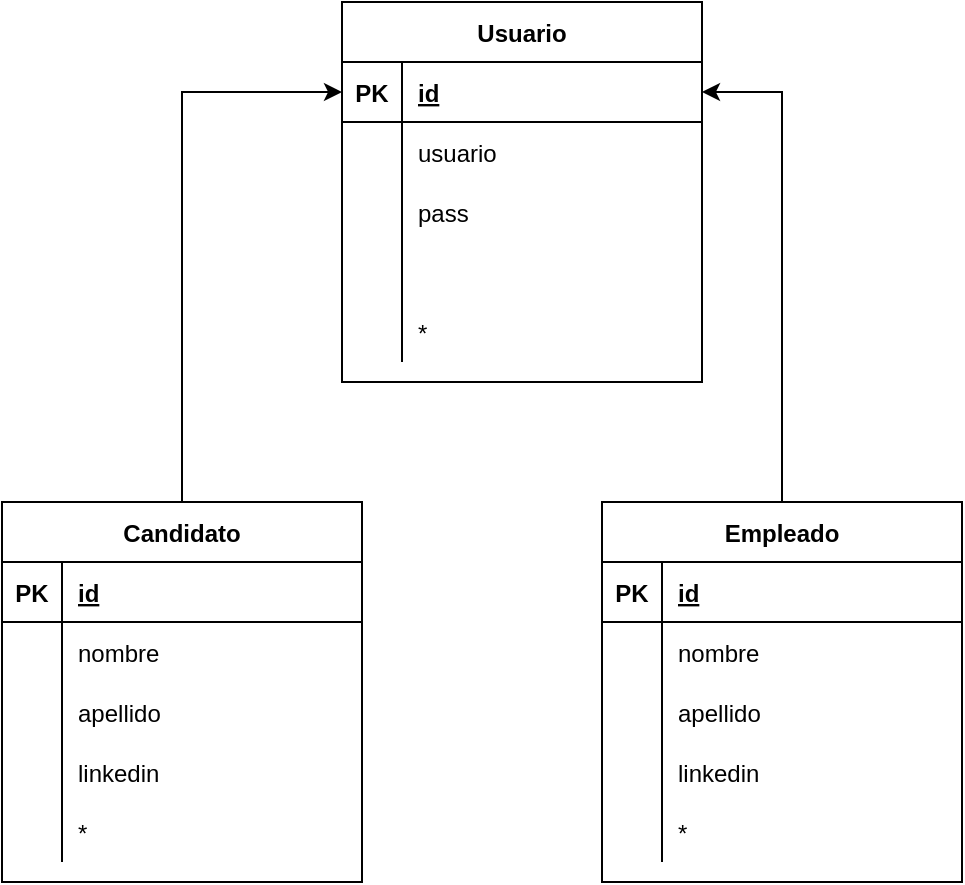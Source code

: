 <mxfile version="15.9.4" type="github">
  <diagram id="rzBmN60TZfyF7qIyzRY4" name="Page-1">
    <mxGraphModel dx="659" dy="381" grid="1" gridSize="10" guides="1" tooltips="1" connect="1" arrows="1" fold="1" page="1" pageScale="1" pageWidth="850" pageHeight="1100" math="0" shadow="0">
      <root>
        <mxCell id="0" />
        <mxCell id="1" parent="0" />
        <mxCell id="EAhCMrBc5kgfj_fnzDdY-55" style="edgeStyle=orthogonalEdgeStyle;rounded=0;orthogonalLoop=1;jettySize=auto;html=1;entryX=0;entryY=0.5;entryDx=0;entryDy=0;" edge="1" parent="1" source="EAhCMrBc5kgfj_fnzDdY-5" target="EAhCMrBc5kgfj_fnzDdY-38">
          <mxGeometry relative="1" as="geometry" />
        </mxCell>
        <mxCell id="EAhCMrBc5kgfj_fnzDdY-5" value="Candidato" style="shape=table;startSize=30;container=1;collapsible=1;childLayout=tableLayout;fixedRows=1;rowLines=0;fontStyle=1;align=center;resizeLast=1;" vertex="1" parent="1">
          <mxGeometry x="40" y="340" width="180" height="190" as="geometry" />
        </mxCell>
        <mxCell id="EAhCMrBc5kgfj_fnzDdY-6" value="" style="shape=partialRectangle;collapsible=0;dropTarget=0;pointerEvents=0;fillColor=none;top=0;left=0;bottom=1;right=0;points=[[0,0.5],[1,0.5]];portConstraint=eastwest;" vertex="1" parent="EAhCMrBc5kgfj_fnzDdY-5">
          <mxGeometry y="30" width="180" height="30" as="geometry" />
        </mxCell>
        <mxCell id="EAhCMrBc5kgfj_fnzDdY-7" value="PK" style="shape=partialRectangle;connectable=0;fillColor=none;top=0;left=0;bottom=0;right=0;fontStyle=1;overflow=hidden;" vertex="1" parent="EAhCMrBc5kgfj_fnzDdY-6">
          <mxGeometry width="30" height="30" as="geometry">
            <mxRectangle width="30" height="30" as="alternateBounds" />
          </mxGeometry>
        </mxCell>
        <mxCell id="EAhCMrBc5kgfj_fnzDdY-8" value="id" style="shape=partialRectangle;connectable=0;fillColor=none;top=0;left=0;bottom=0;right=0;align=left;spacingLeft=6;fontStyle=5;overflow=hidden;" vertex="1" parent="EAhCMrBc5kgfj_fnzDdY-6">
          <mxGeometry x="30" width="150" height="30" as="geometry">
            <mxRectangle width="150" height="30" as="alternateBounds" />
          </mxGeometry>
        </mxCell>
        <mxCell id="EAhCMrBc5kgfj_fnzDdY-9" value="" style="shape=partialRectangle;collapsible=0;dropTarget=0;pointerEvents=0;fillColor=none;top=0;left=0;bottom=0;right=0;points=[[0,0.5],[1,0.5]];portConstraint=eastwest;" vertex="1" parent="EAhCMrBc5kgfj_fnzDdY-5">
          <mxGeometry y="60" width="180" height="30" as="geometry" />
        </mxCell>
        <mxCell id="EAhCMrBc5kgfj_fnzDdY-10" value="" style="shape=partialRectangle;connectable=0;fillColor=none;top=0;left=0;bottom=0;right=0;editable=1;overflow=hidden;" vertex="1" parent="EAhCMrBc5kgfj_fnzDdY-9">
          <mxGeometry width="30" height="30" as="geometry">
            <mxRectangle width="30" height="30" as="alternateBounds" />
          </mxGeometry>
        </mxCell>
        <mxCell id="EAhCMrBc5kgfj_fnzDdY-11" value="nombre    " style="shape=partialRectangle;connectable=0;fillColor=none;top=0;left=0;bottom=0;right=0;align=left;spacingLeft=6;overflow=hidden;" vertex="1" parent="EAhCMrBc5kgfj_fnzDdY-9">
          <mxGeometry x="30" width="150" height="30" as="geometry">
            <mxRectangle width="150" height="30" as="alternateBounds" />
          </mxGeometry>
        </mxCell>
        <mxCell id="EAhCMrBc5kgfj_fnzDdY-12" value="" style="shape=partialRectangle;collapsible=0;dropTarget=0;pointerEvents=0;fillColor=none;top=0;left=0;bottom=0;right=0;points=[[0,0.5],[1,0.5]];portConstraint=eastwest;" vertex="1" parent="EAhCMrBc5kgfj_fnzDdY-5">
          <mxGeometry y="90" width="180" height="30" as="geometry" />
        </mxCell>
        <mxCell id="EAhCMrBc5kgfj_fnzDdY-13" value="" style="shape=partialRectangle;connectable=0;fillColor=none;top=0;left=0;bottom=0;right=0;editable=1;overflow=hidden;" vertex="1" parent="EAhCMrBc5kgfj_fnzDdY-12">
          <mxGeometry width="30" height="30" as="geometry">
            <mxRectangle width="30" height="30" as="alternateBounds" />
          </mxGeometry>
        </mxCell>
        <mxCell id="EAhCMrBc5kgfj_fnzDdY-14" value="apellido " style="shape=partialRectangle;connectable=0;fillColor=none;top=0;left=0;bottom=0;right=0;align=left;spacingLeft=6;overflow=hidden;" vertex="1" parent="EAhCMrBc5kgfj_fnzDdY-12">
          <mxGeometry x="30" width="150" height="30" as="geometry">
            <mxRectangle width="150" height="30" as="alternateBounds" />
          </mxGeometry>
        </mxCell>
        <mxCell id="EAhCMrBc5kgfj_fnzDdY-15" value="" style="shape=partialRectangle;collapsible=0;dropTarget=0;pointerEvents=0;fillColor=none;top=0;left=0;bottom=0;right=0;points=[[0,0.5],[1,0.5]];portConstraint=eastwest;" vertex="1" parent="EAhCMrBc5kgfj_fnzDdY-5">
          <mxGeometry y="120" width="180" height="30" as="geometry" />
        </mxCell>
        <mxCell id="EAhCMrBc5kgfj_fnzDdY-16" value="" style="shape=partialRectangle;connectable=0;fillColor=none;top=0;left=0;bottom=0;right=0;editable=1;overflow=hidden;" vertex="1" parent="EAhCMrBc5kgfj_fnzDdY-15">
          <mxGeometry width="30" height="30" as="geometry">
            <mxRectangle width="30" height="30" as="alternateBounds" />
          </mxGeometry>
        </mxCell>
        <mxCell id="EAhCMrBc5kgfj_fnzDdY-17" value="linkedin" style="shape=partialRectangle;connectable=0;fillColor=none;top=0;left=0;bottom=0;right=0;align=left;spacingLeft=6;overflow=hidden;" vertex="1" parent="EAhCMrBc5kgfj_fnzDdY-15">
          <mxGeometry x="30" width="150" height="30" as="geometry">
            <mxRectangle width="150" height="30" as="alternateBounds" />
          </mxGeometry>
        </mxCell>
        <mxCell id="EAhCMrBc5kgfj_fnzDdY-18" style="shape=partialRectangle;collapsible=0;dropTarget=0;pointerEvents=0;fillColor=none;top=0;left=0;bottom=0;right=0;points=[[0,0.5],[1,0.5]];portConstraint=eastwest;" vertex="1" parent="EAhCMrBc5kgfj_fnzDdY-5">
          <mxGeometry y="150" width="180" height="30" as="geometry" />
        </mxCell>
        <mxCell id="EAhCMrBc5kgfj_fnzDdY-19" style="shape=partialRectangle;connectable=0;fillColor=none;top=0;left=0;bottom=0;right=0;editable=1;overflow=hidden;" vertex="1" parent="EAhCMrBc5kgfj_fnzDdY-18">
          <mxGeometry width="30" height="30" as="geometry">
            <mxRectangle width="30" height="30" as="alternateBounds" />
          </mxGeometry>
        </mxCell>
        <mxCell id="EAhCMrBc5kgfj_fnzDdY-20" value="*" style="shape=partialRectangle;connectable=0;fillColor=none;top=0;left=0;bottom=0;right=0;align=left;spacingLeft=6;overflow=hidden;" vertex="1" parent="EAhCMrBc5kgfj_fnzDdY-18">
          <mxGeometry x="30" width="150" height="30" as="geometry">
            <mxRectangle width="150" height="30" as="alternateBounds" />
          </mxGeometry>
        </mxCell>
        <mxCell id="EAhCMrBc5kgfj_fnzDdY-54" style="edgeStyle=orthogonalEdgeStyle;rounded=0;orthogonalLoop=1;jettySize=auto;html=1;" edge="1" parent="1" source="EAhCMrBc5kgfj_fnzDdY-21" target="EAhCMrBc5kgfj_fnzDdY-38">
          <mxGeometry relative="1" as="geometry" />
        </mxCell>
        <mxCell id="EAhCMrBc5kgfj_fnzDdY-21" value="Empleado" style="shape=table;startSize=30;container=1;collapsible=1;childLayout=tableLayout;fixedRows=1;rowLines=0;fontStyle=1;align=center;resizeLast=1;" vertex="1" parent="1">
          <mxGeometry x="340" y="340" width="180" height="190" as="geometry" />
        </mxCell>
        <mxCell id="EAhCMrBc5kgfj_fnzDdY-22" value="" style="shape=partialRectangle;collapsible=0;dropTarget=0;pointerEvents=0;fillColor=none;top=0;left=0;bottom=1;right=0;points=[[0,0.5],[1,0.5]];portConstraint=eastwest;" vertex="1" parent="EAhCMrBc5kgfj_fnzDdY-21">
          <mxGeometry y="30" width="180" height="30" as="geometry" />
        </mxCell>
        <mxCell id="EAhCMrBc5kgfj_fnzDdY-23" value="PK" style="shape=partialRectangle;connectable=0;fillColor=none;top=0;left=0;bottom=0;right=0;fontStyle=1;overflow=hidden;" vertex="1" parent="EAhCMrBc5kgfj_fnzDdY-22">
          <mxGeometry width="30" height="30" as="geometry">
            <mxRectangle width="30" height="30" as="alternateBounds" />
          </mxGeometry>
        </mxCell>
        <mxCell id="EAhCMrBc5kgfj_fnzDdY-24" value="id" style="shape=partialRectangle;connectable=0;fillColor=none;top=0;left=0;bottom=0;right=0;align=left;spacingLeft=6;fontStyle=5;overflow=hidden;" vertex="1" parent="EAhCMrBc5kgfj_fnzDdY-22">
          <mxGeometry x="30" width="150" height="30" as="geometry">
            <mxRectangle width="150" height="30" as="alternateBounds" />
          </mxGeometry>
        </mxCell>
        <mxCell id="EAhCMrBc5kgfj_fnzDdY-25" value="" style="shape=partialRectangle;collapsible=0;dropTarget=0;pointerEvents=0;fillColor=none;top=0;left=0;bottom=0;right=0;points=[[0,0.5],[1,0.5]];portConstraint=eastwest;" vertex="1" parent="EAhCMrBc5kgfj_fnzDdY-21">
          <mxGeometry y="60" width="180" height="30" as="geometry" />
        </mxCell>
        <mxCell id="EAhCMrBc5kgfj_fnzDdY-26" value="" style="shape=partialRectangle;connectable=0;fillColor=none;top=0;left=0;bottom=0;right=0;editable=1;overflow=hidden;" vertex="1" parent="EAhCMrBc5kgfj_fnzDdY-25">
          <mxGeometry width="30" height="30" as="geometry">
            <mxRectangle width="30" height="30" as="alternateBounds" />
          </mxGeometry>
        </mxCell>
        <mxCell id="EAhCMrBc5kgfj_fnzDdY-27" value="nombre    " style="shape=partialRectangle;connectable=0;fillColor=none;top=0;left=0;bottom=0;right=0;align=left;spacingLeft=6;overflow=hidden;" vertex="1" parent="EAhCMrBc5kgfj_fnzDdY-25">
          <mxGeometry x="30" width="150" height="30" as="geometry">
            <mxRectangle width="150" height="30" as="alternateBounds" />
          </mxGeometry>
        </mxCell>
        <mxCell id="EAhCMrBc5kgfj_fnzDdY-28" value="" style="shape=partialRectangle;collapsible=0;dropTarget=0;pointerEvents=0;fillColor=none;top=0;left=0;bottom=0;right=0;points=[[0,0.5],[1,0.5]];portConstraint=eastwest;" vertex="1" parent="EAhCMrBc5kgfj_fnzDdY-21">
          <mxGeometry y="90" width="180" height="30" as="geometry" />
        </mxCell>
        <mxCell id="EAhCMrBc5kgfj_fnzDdY-29" value="" style="shape=partialRectangle;connectable=0;fillColor=none;top=0;left=0;bottom=0;right=0;editable=1;overflow=hidden;" vertex="1" parent="EAhCMrBc5kgfj_fnzDdY-28">
          <mxGeometry width="30" height="30" as="geometry">
            <mxRectangle width="30" height="30" as="alternateBounds" />
          </mxGeometry>
        </mxCell>
        <mxCell id="EAhCMrBc5kgfj_fnzDdY-30" value="apellido " style="shape=partialRectangle;connectable=0;fillColor=none;top=0;left=0;bottom=0;right=0;align=left;spacingLeft=6;overflow=hidden;" vertex="1" parent="EAhCMrBc5kgfj_fnzDdY-28">
          <mxGeometry x="30" width="150" height="30" as="geometry">
            <mxRectangle width="150" height="30" as="alternateBounds" />
          </mxGeometry>
        </mxCell>
        <mxCell id="EAhCMrBc5kgfj_fnzDdY-31" value="" style="shape=partialRectangle;collapsible=0;dropTarget=0;pointerEvents=0;fillColor=none;top=0;left=0;bottom=0;right=0;points=[[0,0.5],[1,0.5]];portConstraint=eastwest;" vertex="1" parent="EAhCMrBc5kgfj_fnzDdY-21">
          <mxGeometry y="120" width="180" height="30" as="geometry" />
        </mxCell>
        <mxCell id="EAhCMrBc5kgfj_fnzDdY-32" value="" style="shape=partialRectangle;connectable=0;fillColor=none;top=0;left=0;bottom=0;right=0;editable=1;overflow=hidden;" vertex="1" parent="EAhCMrBc5kgfj_fnzDdY-31">
          <mxGeometry width="30" height="30" as="geometry">
            <mxRectangle width="30" height="30" as="alternateBounds" />
          </mxGeometry>
        </mxCell>
        <mxCell id="EAhCMrBc5kgfj_fnzDdY-33" value="linkedin" style="shape=partialRectangle;connectable=0;fillColor=none;top=0;left=0;bottom=0;right=0;align=left;spacingLeft=6;overflow=hidden;" vertex="1" parent="EAhCMrBc5kgfj_fnzDdY-31">
          <mxGeometry x="30" width="150" height="30" as="geometry">
            <mxRectangle width="150" height="30" as="alternateBounds" />
          </mxGeometry>
        </mxCell>
        <mxCell id="EAhCMrBc5kgfj_fnzDdY-34" style="shape=partialRectangle;collapsible=0;dropTarget=0;pointerEvents=0;fillColor=none;top=0;left=0;bottom=0;right=0;points=[[0,0.5],[1,0.5]];portConstraint=eastwest;" vertex="1" parent="EAhCMrBc5kgfj_fnzDdY-21">
          <mxGeometry y="150" width="180" height="30" as="geometry" />
        </mxCell>
        <mxCell id="EAhCMrBc5kgfj_fnzDdY-35" style="shape=partialRectangle;connectable=0;fillColor=none;top=0;left=0;bottom=0;right=0;editable=1;overflow=hidden;" vertex="1" parent="EAhCMrBc5kgfj_fnzDdY-34">
          <mxGeometry width="30" height="30" as="geometry">
            <mxRectangle width="30" height="30" as="alternateBounds" />
          </mxGeometry>
        </mxCell>
        <mxCell id="EAhCMrBc5kgfj_fnzDdY-36" value="*" style="shape=partialRectangle;connectable=0;fillColor=none;top=0;left=0;bottom=0;right=0;align=left;spacingLeft=6;overflow=hidden;" vertex="1" parent="EAhCMrBc5kgfj_fnzDdY-34">
          <mxGeometry x="30" width="150" height="30" as="geometry">
            <mxRectangle width="150" height="30" as="alternateBounds" />
          </mxGeometry>
        </mxCell>
        <mxCell id="EAhCMrBc5kgfj_fnzDdY-37" value="Usuario" style="shape=table;startSize=30;container=1;collapsible=1;childLayout=tableLayout;fixedRows=1;rowLines=0;fontStyle=1;align=center;resizeLast=1;" vertex="1" parent="1">
          <mxGeometry x="210" y="90" width="180" height="190" as="geometry" />
        </mxCell>
        <mxCell id="EAhCMrBc5kgfj_fnzDdY-38" value="" style="shape=partialRectangle;collapsible=0;dropTarget=0;pointerEvents=0;fillColor=none;top=0;left=0;bottom=1;right=0;points=[[0,0.5],[1,0.5]];portConstraint=eastwest;" vertex="1" parent="EAhCMrBc5kgfj_fnzDdY-37">
          <mxGeometry y="30" width="180" height="30" as="geometry" />
        </mxCell>
        <mxCell id="EAhCMrBc5kgfj_fnzDdY-39" value="PK" style="shape=partialRectangle;connectable=0;fillColor=none;top=0;left=0;bottom=0;right=0;fontStyle=1;overflow=hidden;" vertex="1" parent="EAhCMrBc5kgfj_fnzDdY-38">
          <mxGeometry width="30" height="30" as="geometry">
            <mxRectangle width="30" height="30" as="alternateBounds" />
          </mxGeometry>
        </mxCell>
        <mxCell id="EAhCMrBc5kgfj_fnzDdY-40" value="id" style="shape=partialRectangle;connectable=0;fillColor=none;top=0;left=0;bottom=0;right=0;align=left;spacingLeft=6;fontStyle=5;overflow=hidden;" vertex="1" parent="EAhCMrBc5kgfj_fnzDdY-38">
          <mxGeometry x="30" width="150" height="30" as="geometry">
            <mxRectangle width="150" height="30" as="alternateBounds" />
          </mxGeometry>
        </mxCell>
        <mxCell id="EAhCMrBc5kgfj_fnzDdY-41" value="" style="shape=partialRectangle;collapsible=0;dropTarget=0;pointerEvents=0;fillColor=none;top=0;left=0;bottom=0;right=0;points=[[0,0.5],[1,0.5]];portConstraint=eastwest;" vertex="1" parent="EAhCMrBc5kgfj_fnzDdY-37">
          <mxGeometry y="60" width="180" height="30" as="geometry" />
        </mxCell>
        <mxCell id="EAhCMrBc5kgfj_fnzDdY-42" value="" style="shape=partialRectangle;connectable=0;fillColor=none;top=0;left=0;bottom=0;right=0;editable=1;overflow=hidden;" vertex="1" parent="EAhCMrBc5kgfj_fnzDdY-41">
          <mxGeometry width="30" height="30" as="geometry">
            <mxRectangle width="30" height="30" as="alternateBounds" />
          </mxGeometry>
        </mxCell>
        <mxCell id="EAhCMrBc5kgfj_fnzDdY-43" value="usuario" style="shape=partialRectangle;connectable=0;fillColor=none;top=0;left=0;bottom=0;right=0;align=left;spacingLeft=6;overflow=hidden;" vertex="1" parent="EAhCMrBc5kgfj_fnzDdY-41">
          <mxGeometry x="30" width="150" height="30" as="geometry">
            <mxRectangle width="150" height="30" as="alternateBounds" />
          </mxGeometry>
        </mxCell>
        <mxCell id="EAhCMrBc5kgfj_fnzDdY-44" value="" style="shape=partialRectangle;collapsible=0;dropTarget=0;pointerEvents=0;fillColor=none;top=0;left=0;bottom=0;right=0;points=[[0,0.5],[1,0.5]];portConstraint=eastwest;" vertex="1" parent="EAhCMrBc5kgfj_fnzDdY-37">
          <mxGeometry y="90" width="180" height="30" as="geometry" />
        </mxCell>
        <mxCell id="EAhCMrBc5kgfj_fnzDdY-45" value="" style="shape=partialRectangle;connectable=0;fillColor=none;top=0;left=0;bottom=0;right=0;editable=1;overflow=hidden;" vertex="1" parent="EAhCMrBc5kgfj_fnzDdY-44">
          <mxGeometry width="30" height="30" as="geometry">
            <mxRectangle width="30" height="30" as="alternateBounds" />
          </mxGeometry>
        </mxCell>
        <mxCell id="EAhCMrBc5kgfj_fnzDdY-46" value="pass" style="shape=partialRectangle;connectable=0;fillColor=none;top=0;left=0;bottom=0;right=0;align=left;spacingLeft=6;overflow=hidden;" vertex="1" parent="EAhCMrBc5kgfj_fnzDdY-44">
          <mxGeometry x="30" width="150" height="30" as="geometry">
            <mxRectangle width="150" height="30" as="alternateBounds" />
          </mxGeometry>
        </mxCell>
        <mxCell id="EAhCMrBc5kgfj_fnzDdY-47" value="" style="shape=partialRectangle;collapsible=0;dropTarget=0;pointerEvents=0;fillColor=none;top=0;left=0;bottom=0;right=0;points=[[0,0.5],[1,0.5]];portConstraint=eastwest;" vertex="1" parent="EAhCMrBc5kgfj_fnzDdY-37">
          <mxGeometry y="120" width="180" height="30" as="geometry" />
        </mxCell>
        <mxCell id="EAhCMrBc5kgfj_fnzDdY-48" value="" style="shape=partialRectangle;connectable=0;fillColor=none;top=0;left=0;bottom=0;right=0;editable=1;overflow=hidden;" vertex="1" parent="EAhCMrBc5kgfj_fnzDdY-47">
          <mxGeometry width="30" height="30" as="geometry">
            <mxRectangle width="30" height="30" as="alternateBounds" />
          </mxGeometry>
        </mxCell>
        <mxCell id="EAhCMrBc5kgfj_fnzDdY-49" value="" style="shape=partialRectangle;connectable=0;fillColor=none;top=0;left=0;bottom=0;right=0;align=left;spacingLeft=6;overflow=hidden;" vertex="1" parent="EAhCMrBc5kgfj_fnzDdY-47">
          <mxGeometry x="30" width="150" height="30" as="geometry">
            <mxRectangle width="150" height="30" as="alternateBounds" />
          </mxGeometry>
        </mxCell>
        <mxCell id="EAhCMrBc5kgfj_fnzDdY-50" style="shape=partialRectangle;collapsible=0;dropTarget=0;pointerEvents=0;fillColor=none;top=0;left=0;bottom=0;right=0;points=[[0,0.5],[1,0.5]];portConstraint=eastwest;" vertex="1" parent="EAhCMrBc5kgfj_fnzDdY-37">
          <mxGeometry y="150" width="180" height="30" as="geometry" />
        </mxCell>
        <mxCell id="EAhCMrBc5kgfj_fnzDdY-51" style="shape=partialRectangle;connectable=0;fillColor=none;top=0;left=0;bottom=0;right=0;editable=1;overflow=hidden;" vertex="1" parent="EAhCMrBc5kgfj_fnzDdY-50">
          <mxGeometry width="30" height="30" as="geometry">
            <mxRectangle width="30" height="30" as="alternateBounds" />
          </mxGeometry>
        </mxCell>
        <mxCell id="EAhCMrBc5kgfj_fnzDdY-52" value="*" style="shape=partialRectangle;connectable=0;fillColor=none;top=0;left=0;bottom=0;right=0;align=left;spacingLeft=6;overflow=hidden;" vertex="1" parent="EAhCMrBc5kgfj_fnzDdY-50">
          <mxGeometry x="30" width="150" height="30" as="geometry">
            <mxRectangle width="150" height="30" as="alternateBounds" />
          </mxGeometry>
        </mxCell>
      </root>
    </mxGraphModel>
  </diagram>
</mxfile>

